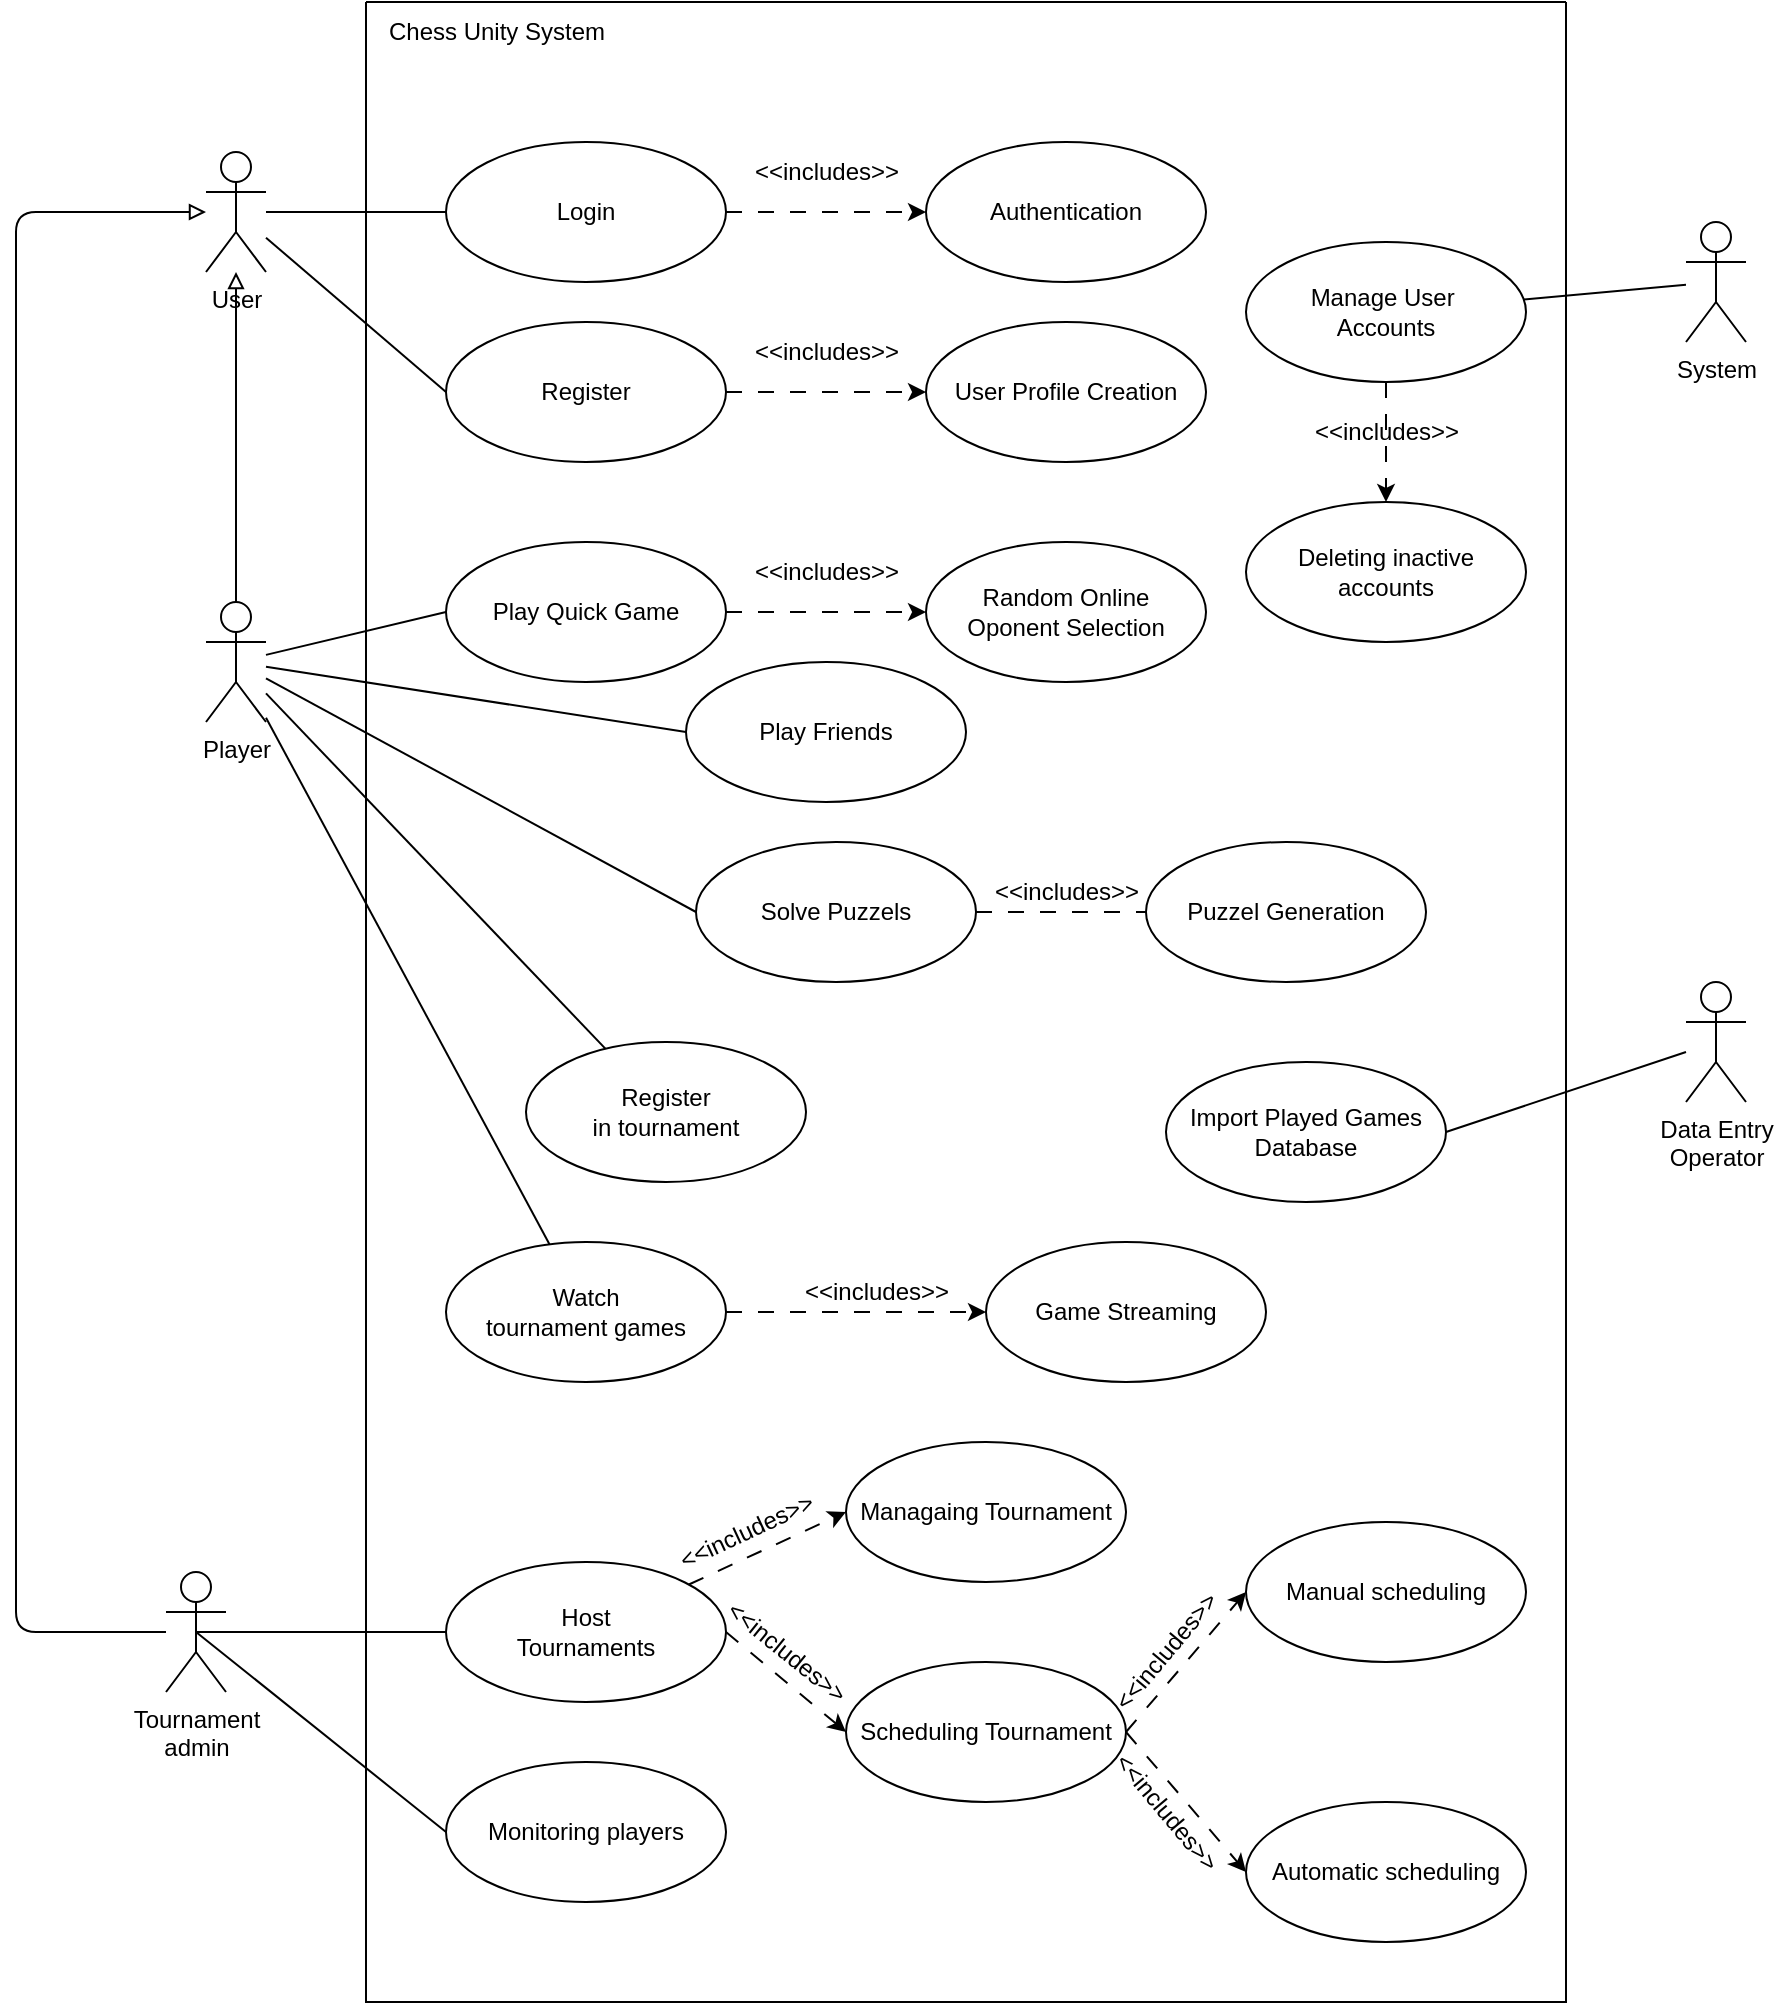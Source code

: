 <mxfile>
    <diagram id="f5wIhTHeD-srA_aO1M5l" name="Page-1">
        <mxGraphModel dx="3077" dy="1251" grid="1" gridSize="10" guides="1" tooltips="1" connect="1" arrows="1" fold="1" page="1" pageScale="1" pageWidth="850" pageHeight="1100" background="none" math="0" shadow="0">
            <root>
                <mxCell id="0"/>
                <mxCell id="1" parent="0"/>
                <mxCell id="2" value="" style="swimlane;startSize=0;movable=0;resizable=0;rotatable=0;deletable=0;editable=0;connectable=0;fillColor=#FFFFFF;fillStyle=auto;" vertex="1" parent="1">
                    <mxGeometry x="120" y="40" width="600" height="1000" as="geometry"/>
                </mxCell>
                <mxCell id="15" style="edgeStyle=none;html=1;entryX=0;entryY=0.5;entryDx=0;entryDy=0;dashed=1;dashPattern=8 8;movable=0;resizable=0;rotatable=0;deletable=0;editable=0;connectable=0;" edge="1" parent="2" source="7" target="8">
                    <mxGeometry relative="1" as="geometry"/>
                </mxCell>
                <mxCell id="7" value="Login" style="ellipse;whiteSpace=wrap;html=1;movable=0;resizable=0;rotatable=0;deletable=0;editable=0;connectable=0;" vertex="1" parent="2">
                    <mxGeometry x="40" y="70" width="140" height="70" as="geometry"/>
                </mxCell>
                <mxCell id="8" value="Authentication" style="ellipse;whiteSpace=wrap;html=1;movable=0;resizable=0;rotatable=0;deletable=0;editable=0;connectable=0;" vertex="1" parent="2">
                    <mxGeometry x="280" y="70" width="140" height="70" as="geometry"/>
                </mxCell>
                <mxCell id="16" style="edgeStyle=none;html=1;entryX=0;entryY=0.5;entryDx=0;entryDy=0;dashed=1;dashPattern=8 8;movable=0;resizable=0;rotatable=0;deletable=0;editable=0;connectable=0;" edge="1" parent="2" source="9" target="14">
                    <mxGeometry relative="1" as="geometry"/>
                </mxCell>
                <mxCell id="9" value="Register" style="ellipse;whiteSpace=wrap;html=1;movable=0;resizable=0;rotatable=0;deletable=0;editable=0;connectable=0;" vertex="1" parent="2">
                    <mxGeometry x="40" y="160" width="140" height="70" as="geometry"/>
                </mxCell>
                <mxCell id="10" value="Play Quick Game" style="ellipse;whiteSpace=wrap;html=1;movable=0;resizable=0;rotatable=0;deletable=0;editable=0;connectable=0;" vertex="1" parent="2">
                    <mxGeometry x="40" y="270" width="140" height="70" as="geometry"/>
                </mxCell>
                <mxCell id="13" style="edgeStyle=none;html=1;entryX=0;entryY=0.5;entryDx=0;entryDy=0;exitX=1;exitY=0.5;exitDx=0;exitDy=0;dashed=1;dashPattern=8 8;movable=0;resizable=0;rotatable=0;deletable=0;editable=0;connectable=0;" edge="1" parent="2" source="10" target="11">
                    <mxGeometry relative="1" as="geometry"/>
                </mxCell>
                <mxCell id="11" value="Random Online &lt;br&gt;Oponent Selection" style="ellipse;whiteSpace=wrap;html=1;movable=0;resizable=0;rotatable=0;deletable=0;editable=0;connectable=0;" vertex="1" parent="2">
                    <mxGeometry x="280" y="270" width="140" height="70" as="geometry"/>
                </mxCell>
                <mxCell id="14" value="User Profile Creation" style="ellipse;whiteSpace=wrap;html=1;movable=0;resizable=0;rotatable=0;deletable=0;editable=0;connectable=0;" vertex="1" parent="2">
                    <mxGeometry x="280" y="160" width="140" height="70" as="geometry"/>
                </mxCell>
                <mxCell id="17" value="Register &lt;br&gt;in tournament" style="ellipse;whiteSpace=wrap;html=1;movable=0;resizable=0;rotatable=0;deletable=0;editable=0;connectable=0;" vertex="1" parent="2">
                    <mxGeometry x="80" y="520" width="140" height="70" as="geometry"/>
                </mxCell>
                <mxCell id="44" style="edgeStyle=none;html=1;entryX=0;entryY=0.5;entryDx=0;entryDy=0;strokeWidth=1;endArrow=classic;endFill=1;dashed=1;dashPattern=8 8;movable=0;resizable=0;rotatable=0;deletable=0;editable=0;connectable=0;" edge="1" parent="2" source="18" target="43">
                    <mxGeometry relative="1" as="geometry"/>
                </mxCell>
                <mxCell id="18" value="Watch &lt;br&gt;tournament games" style="ellipse;whiteSpace=wrap;html=1;movable=0;resizable=0;rotatable=0;deletable=0;editable=0;connectable=0;" vertex="1" parent="2">
                    <mxGeometry x="40" y="620" width="140" height="70" as="geometry"/>
                </mxCell>
                <mxCell id="45" style="edgeStyle=none;html=1;entryX=0;entryY=0.5;entryDx=0;entryDy=0;dashed=1;dashPattern=8 8;strokeWidth=1;endArrow=classic;endFill=1;movable=0;resizable=0;rotatable=0;deletable=0;editable=0;connectable=0;" edge="1" parent="2" source="19" target="38">
                    <mxGeometry relative="1" as="geometry"/>
                </mxCell>
                <mxCell id="46" style="edgeStyle=none;html=1;exitX=1;exitY=0.5;exitDx=0;exitDy=0;entryX=0;entryY=0.5;entryDx=0;entryDy=0;dashed=1;dashPattern=8 8;strokeWidth=1;endArrow=classic;endFill=1;movable=0;resizable=0;rotatable=0;deletable=0;editable=0;connectable=0;" edge="1" parent="2" source="19" target="40">
                    <mxGeometry relative="1" as="geometry"/>
                </mxCell>
                <mxCell id="19" value="Host&lt;br&gt;Tournaments" style="ellipse;whiteSpace=wrap;html=1;movable=0;resizable=0;rotatable=0;deletable=0;editable=0;connectable=0;" vertex="1" parent="2">
                    <mxGeometry x="40" y="780" width="140" height="70" as="geometry"/>
                </mxCell>
                <mxCell id="31" value="&amp;lt;&amp;lt;includes&amp;gt;&amp;gt;" style="text;html=1;align=center;verticalAlign=middle;resizable=0;points=[];autosize=1;strokeColor=none;fillColor=none;movable=0;rotatable=0;deletable=0;editable=0;connectable=0;" vertex="1" parent="2">
                    <mxGeometry x="180" y="70" width="100" height="30" as="geometry"/>
                </mxCell>
                <mxCell id="32" value="&amp;lt;&amp;lt;includes&amp;gt;&amp;gt;" style="text;html=1;align=center;verticalAlign=middle;resizable=0;points=[];autosize=1;strokeColor=none;fillColor=none;movable=0;rotatable=0;deletable=0;editable=0;connectable=0;" vertex="1" parent="2">
                    <mxGeometry x="180" y="160" width="100" height="30" as="geometry"/>
                </mxCell>
                <mxCell id="38" value="Managaing Tournament" style="ellipse;whiteSpace=wrap;html=1;movable=0;resizable=0;rotatable=0;deletable=0;editable=0;connectable=0;" vertex="1" parent="2">
                    <mxGeometry x="240" y="720" width="140" height="70" as="geometry"/>
                </mxCell>
                <mxCell id="39" value="Monitoring players" style="ellipse;whiteSpace=wrap;html=1;movable=0;resizable=0;rotatable=0;deletable=0;editable=0;connectable=0;" vertex="1" parent="2">
                    <mxGeometry x="40" y="880" width="140" height="70" as="geometry"/>
                </mxCell>
                <mxCell id="47" style="edgeStyle=none;html=1;exitX=1;exitY=0.5;exitDx=0;exitDy=0;entryX=0;entryY=0.5;entryDx=0;entryDy=0;dashed=1;dashPattern=8 8;strokeWidth=1;endArrow=classic;endFill=1;movable=0;resizable=0;rotatable=0;deletable=0;editable=0;connectable=0;" edge="1" parent="2" source="40" target="41">
                    <mxGeometry relative="1" as="geometry"/>
                </mxCell>
                <mxCell id="48" style="edgeStyle=none;html=1;exitX=1;exitY=0.5;exitDx=0;exitDy=0;entryX=0;entryY=0.5;entryDx=0;entryDy=0;dashed=1;dashPattern=8 8;strokeWidth=1;endArrow=classic;endFill=1;movable=0;resizable=0;rotatable=0;deletable=0;editable=0;connectable=0;" edge="1" parent="2" source="40" target="42">
                    <mxGeometry relative="1" as="geometry"/>
                </mxCell>
                <mxCell id="40" value="Scheduling Tournament" style="ellipse;whiteSpace=wrap;html=1;movable=0;resizable=0;rotatable=0;deletable=0;editable=0;connectable=0;" vertex="1" parent="2">
                    <mxGeometry x="240" y="830" width="140" height="70" as="geometry"/>
                </mxCell>
                <mxCell id="41" value="Manual scheduling" style="ellipse;whiteSpace=wrap;html=1;movable=0;resizable=0;rotatable=0;deletable=0;editable=0;connectable=0;" vertex="1" parent="2">
                    <mxGeometry x="440" y="760" width="140" height="70" as="geometry"/>
                </mxCell>
                <mxCell id="42" value="Automatic scheduling" style="ellipse;whiteSpace=wrap;html=1;movable=0;resizable=0;rotatable=0;deletable=0;editable=0;connectable=0;" vertex="1" parent="2">
                    <mxGeometry x="440" y="900" width="140" height="70" as="geometry"/>
                </mxCell>
                <mxCell id="43" value="Game Streaming" style="ellipse;whiteSpace=wrap;html=1;movable=0;resizable=0;rotatable=0;deletable=0;editable=0;connectable=0;" vertex="1" parent="2">
                    <mxGeometry x="310" y="620" width="140" height="70" as="geometry"/>
                </mxCell>
                <mxCell id="78" value="&amp;lt;&amp;lt;includes&amp;gt;&amp;gt;" style="text;html=1;align=center;verticalAlign=middle;resizable=0;points=[];autosize=1;strokeColor=none;fillColor=none;movable=0;rotatable=0;deletable=0;editable=0;connectable=0;" vertex="1" parent="2">
                    <mxGeometry x="180" y="270" width="100" height="30" as="geometry"/>
                </mxCell>
                <mxCell id="79" value="&amp;lt;&amp;lt;includes&amp;gt;&amp;gt;" style="text;html=1;align=center;verticalAlign=middle;resizable=0;points=[];autosize=1;strokeColor=none;fillColor=none;movable=0;rotatable=0;deletable=0;editable=0;connectable=0;" vertex="1" parent="2">
                    <mxGeometry x="205" y="630" width="100" height="30" as="geometry"/>
                </mxCell>
                <mxCell id="80" value="&amp;lt;&amp;lt;includes&amp;gt;&amp;gt;" style="text;html=1;align=center;verticalAlign=middle;resizable=0;points=[];autosize=1;strokeColor=none;fillColor=none;rotation=-25;movable=0;rotatable=0;deletable=0;editable=0;connectable=0;" vertex="1" parent="2">
                    <mxGeometry x="140" y="750" width="100" height="30" as="geometry"/>
                </mxCell>
                <mxCell id="81" value="&amp;lt;&amp;lt;includes&amp;gt;&amp;gt;" style="text;html=1;align=center;verticalAlign=middle;resizable=0;points=[];autosize=1;strokeColor=none;fillColor=none;rotation=39;movable=0;rotatable=0;deletable=0;editable=0;connectable=0;" vertex="1" parent="2">
                    <mxGeometry x="160" y="810" width="100" height="30" as="geometry"/>
                </mxCell>
                <mxCell id="82" value="&amp;lt;&amp;lt;includes&amp;gt;&amp;gt;" style="text;html=1;align=center;verticalAlign=middle;resizable=0;points=[];autosize=1;strokeColor=none;fillColor=none;rotation=-50;movable=0;rotatable=0;deletable=0;editable=0;connectable=0;" vertex="1" parent="2">
                    <mxGeometry x="350" y="810" width="100" height="30" as="geometry"/>
                </mxCell>
                <mxCell id="84" value="&amp;lt;&amp;lt;includes&amp;gt;&amp;gt;" style="text;html=1;align=center;verticalAlign=middle;resizable=0;points=[];autosize=1;strokeColor=none;fillColor=none;rotation=50;movable=0;rotatable=0;deletable=0;editable=0;connectable=0;" vertex="1" parent="2">
                    <mxGeometry x="350" y="890" width="100" height="30" as="geometry"/>
                </mxCell>
                <mxCell id="85" value="Play Friends" style="ellipse;whiteSpace=wrap;html=1;movable=0;resizable=0;rotatable=0;deletable=0;editable=0;connectable=0;" vertex="1" parent="2">
                    <mxGeometry x="160" y="330" width="140" height="70" as="geometry"/>
                </mxCell>
                <mxCell id="91" style="edgeStyle=none;html=1;strokeWidth=1;endArrow=classic;endFill=1;dashed=1;dashPattern=8 8;movable=0;resizable=0;rotatable=0;deletable=0;editable=0;connectable=0;" edge="1" parent="2" source="88" target="90">
                    <mxGeometry relative="1" as="geometry"/>
                </mxCell>
                <mxCell id="88" value="Manage User&amp;nbsp;&lt;br&gt;Accounts" style="ellipse;whiteSpace=wrap;html=1;movable=0;resizable=0;rotatable=0;deletable=0;editable=0;connectable=0;" vertex="1" parent="2">
                    <mxGeometry x="440" y="120" width="140" height="70" as="geometry"/>
                </mxCell>
                <mxCell id="90" value="Deleting inactive &lt;br&gt;accounts" style="ellipse;whiteSpace=wrap;html=1;movable=0;resizable=0;rotatable=0;deletable=0;editable=0;connectable=0;" vertex="1" parent="2">
                    <mxGeometry x="440" y="250" width="140" height="70" as="geometry"/>
                </mxCell>
                <mxCell id="92" value="&amp;lt;&amp;lt;includes&amp;gt;&amp;gt;" style="text;html=1;align=center;verticalAlign=middle;resizable=0;points=[];autosize=1;strokeColor=none;fillColor=none;movable=0;rotatable=0;deletable=0;editable=0;connectable=0;" vertex="1" parent="2">
                    <mxGeometry x="460" y="200" width="100" height="30" as="geometry"/>
                </mxCell>
                <mxCell id="97" style="edgeStyle=none;html=1;strokeWidth=1;endArrow=none;endFill=0;dashed=1;dashPattern=8 8;movable=0;resizable=0;rotatable=0;deletable=0;editable=0;connectable=0;" edge="1" parent="2" source="93" target="94">
                    <mxGeometry relative="1" as="geometry"/>
                </mxCell>
                <mxCell id="93" value="Solve Puzzels" style="ellipse;whiteSpace=wrap;html=1;movable=0;resizable=0;rotatable=0;deletable=0;editable=0;connectable=0;" vertex="1" parent="2">
                    <mxGeometry x="165" y="420" width="140" height="70" as="geometry"/>
                </mxCell>
                <mxCell id="94" value="Puzzel Generation" style="ellipse;whiteSpace=wrap;html=1;movable=0;resizable=0;rotatable=0;deletable=0;editable=0;connectable=0;" vertex="1" parent="2">
                    <mxGeometry x="390" y="420" width="140" height="70" as="geometry"/>
                </mxCell>
                <mxCell id="98" value="&amp;lt;&amp;lt;includes&amp;gt;&amp;gt;" style="text;html=1;align=center;verticalAlign=middle;resizable=0;points=[];autosize=1;strokeColor=none;fillColor=none;movable=0;rotatable=0;deletable=0;editable=0;connectable=0;" vertex="1" parent="2">
                    <mxGeometry x="300" y="430" width="100" height="30" as="geometry"/>
                </mxCell>
                <mxCell id="102" value="Import Played Games&lt;br&gt;Database" style="ellipse;whiteSpace=wrap;html=1;movable=0;resizable=0;rotatable=0;deletable=0;editable=0;connectable=0;" vertex="1" parent="2">
                    <mxGeometry x="400" y="530" width="140" height="70" as="geometry"/>
                </mxCell>
                <mxCell id="104" value="Chess Unity System" style="text;html=1;align=center;verticalAlign=middle;resizable=0;points=[];autosize=1;strokeColor=none;fillColor=none;movable=0;rotatable=0;deletable=0;editable=0;connectable=0;" vertex="1" parent="2">
                    <mxGeometry width="130" height="30" as="geometry"/>
                </mxCell>
                <mxCell id="29" style="html=1;strokeWidth=1;endArrow=none;endFill=0;movable=0;resizable=0;rotatable=0;deletable=0;editable=0;connectable=0;" edge="1" parent="1" source="3" target="7">
                    <mxGeometry relative="1" as="geometry"/>
                </mxCell>
                <mxCell id="30" style="edgeStyle=none;html=1;entryX=0;entryY=0.5;entryDx=0;entryDy=0;strokeWidth=1;endArrow=none;endFill=0;movable=0;resizable=0;rotatable=0;deletable=0;editable=0;connectable=0;" edge="1" parent="1" source="3" target="9">
                    <mxGeometry relative="1" as="geometry"/>
                </mxCell>
                <mxCell id="3" value="User" style="shape=umlActor;verticalLabelPosition=bottom;verticalAlign=top;html=1;outlineConnect=0;movable=0;resizable=0;rotatable=0;deletable=0;editable=0;connectable=0;" vertex="1" parent="1">
                    <mxGeometry x="40" y="115" width="30" height="60" as="geometry"/>
                </mxCell>
                <mxCell id="26" style="edgeStyle=elbowEdgeStyle;elbow=vertical;html=1;strokeWidth=1;endArrow=block;endFill=0;movable=0;resizable=0;rotatable=0;deletable=0;editable=0;connectable=0;" edge="1" parent="1" source="21" target="3">
                    <mxGeometry relative="1" as="geometry">
                        <mxPoint x="55" y="190" as="targetPoint"/>
                    </mxGeometry>
                </mxCell>
                <mxCell id="34" style="edgeStyle=none;html=1;entryX=0;entryY=0.5;entryDx=0;entryDy=0;strokeWidth=1;endArrow=none;endFill=0;movable=0;resizable=0;rotatable=0;deletable=0;editable=0;connectable=0;" edge="1" parent="1" source="21" target="10">
                    <mxGeometry relative="1" as="geometry"/>
                </mxCell>
                <mxCell id="86" style="edgeStyle=none;html=1;entryX=0;entryY=0.5;entryDx=0;entryDy=0;strokeWidth=1;endArrow=none;endFill=0;movable=0;resizable=0;rotatable=0;deletable=0;editable=0;connectable=0;" edge="1" parent="1" source="21" target="85">
                    <mxGeometry relative="1" as="geometry"/>
                </mxCell>
                <mxCell id="96" style="edgeStyle=none;html=1;entryX=0;entryY=0.5;entryDx=0;entryDy=0;strokeWidth=1;endArrow=none;endFill=0;movable=0;resizable=0;rotatable=0;deletable=0;editable=0;connectable=0;" edge="1" parent="1" source="21" target="93">
                    <mxGeometry relative="1" as="geometry"/>
                </mxCell>
                <mxCell id="21" value="Player" style="shape=umlActor;verticalLabelPosition=bottom;verticalAlign=top;html=1;outlineConnect=0;movable=0;resizable=0;rotatable=0;deletable=0;editable=0;connectable=0;" vertex="1" parent="1">
                    <mxGeometry x="40" y="340" width="30" height="60" as="geometry"/>
                </mxCell>
                <mxCell id="27" style="edgeStyle=elbowEdgeStyle;html=1;strokeWidth=1;endArrow=block;endFill=0;movable=0;resizable=0;rotatable=0;deletable=0;editable=0;connectable=0;" edge="1" parent="1" source="22" target="3">
                    <mxGeometry relative="1" as="geometry">
                        <mxPoint x="30" y="150" as="targetPoint"/>
                        <mxPoint x="-60" y="570" as="sourcePoint"/>
                        <Array as="points">
                            <mxPoint x="-55" y="310"/>
                        </Array>
                    </mxGeometry>
                </mxCell>
                <mxCell id="36" style="edgeStyle=none;html=1;exitX=0.5;exitY=0.5;exitDx=0;exitDy=0;exitPerimeter=0;entryX=0;entryY=0.5;entryDx=0;entryDy=0;strokeWidth=1;endArrow=none;endFill=0;movable=0;resizable=0;rotatable=0;deletable=0;editable=0;connectable=0;" edge="1" parent="1" source="22" target="19">
                    <mxGeometry relative="1" as="geometry"/>
                </mxCell>
                <mxCell id="75" style="edgeStyle=none;html=1;exitX=0.5;exitY=0.5;exitDx=0;exitDy=0;exitPerimeter=0;entryX=0;entryY=0.5;entryDx=0;entryDy=0;strokeWidth=1;endArrow=none;endFill=0;movable=0;resizable=0;rotatable=0;deletable=0;editable=0;connectable=0;" edge="1" parent="1" source="22" target="39">
                    <mxGeometry relative="1" as="geometry"/>
                </mxCell>
                <mxCell id="22" value="Tournament&lt;br&gt;admin" style="shape=umlActor;verticalLabelPosition=bottom;verticalAlign=top;html=1;outlineConnect=0;movable=0;resizable=0;rotatable=0;deletable=0;editable=0;connectable=0;" vertex="1" parent="1">
                    <mxGeometry x="20" y="825" width="30" height="60" as="geometry"/>
                </mxCell>
                <mxCell id="35" style="edgeStyle=none;html=1;strokeWidth=1;endArrow=none;endFill=0;movable=0;resizable=0;rotatable=0;deletable=0;editable=0;connectable=0;" edge="1" parent="1" source="17" target="21">
                    <mxGeometry relative="1" as="geometry"/>
                </mxCell>
                <mxCell id="37" style="edgeStyle=none;html=1;strokeWidth=1;endArrow=none;endFill=0;movable=0;resizable=0;rotatable=0;deletable=0;editable=0;connectable=0;" edge="1" parent="1" source="18" target="21">
                    <mxGeometry relative="1" as="geometry"/>
                </mxCell>
                <mxCell id="87" value="System" style="shape=umlActor;verticalLabelPosition=bottom;verticalAlign=top;html=1;movable=0;resizable=0;rotatable=0;deletable=0;editable=0;connectable=0;" vertex="1" parent="1">
                    <mxGeometry x="780" y="150" width="30" height="60" as="geometry"/>
                </mxCell>
                <mxCell id="89" style="edgeStyle=none;html=1;strokeWidth=1;endArrow=none;endFill=0;movable=0;resizable=0;rotatable=0;deletable=0;editable=0;connectable=0;" edge="1" parent="1" source="88" target="87">
                    <mxGeometry relative="1" as="geometry"/>
                </mxCell>
                <mxCell id="103" style="edgeStyle=none;html=1;entryX=1;entryY=0.5;entryDx=0;entryDy=0;strokeWidth=1;endArrow=none;endFill=0;movable=0;resizable=0;rotatable=0;deletable=0;editable=0;connectable=0;" edge="1" parent="1" source="99" target="102">
                    <mxGeometry relative="1" as="geometry"/>
                </mxCell>
                <mxCell id="99" value="Data Entry&lt;br&gt;Operator" style="shape=umlActor;verticalLabelPosition=bottom;verticalAlign=top;html=1;movable=0;resizable=0;rotatable=0;deletable=0;editable=0;connectable=0;" vertex="1" parent="1">
                    <mxGeometry x="780" y="530" width="30" height="60" as="geometry"/>
                </mxCell>
            </root>
        </mxGraphModel>
    </diagram>
</mxfile>